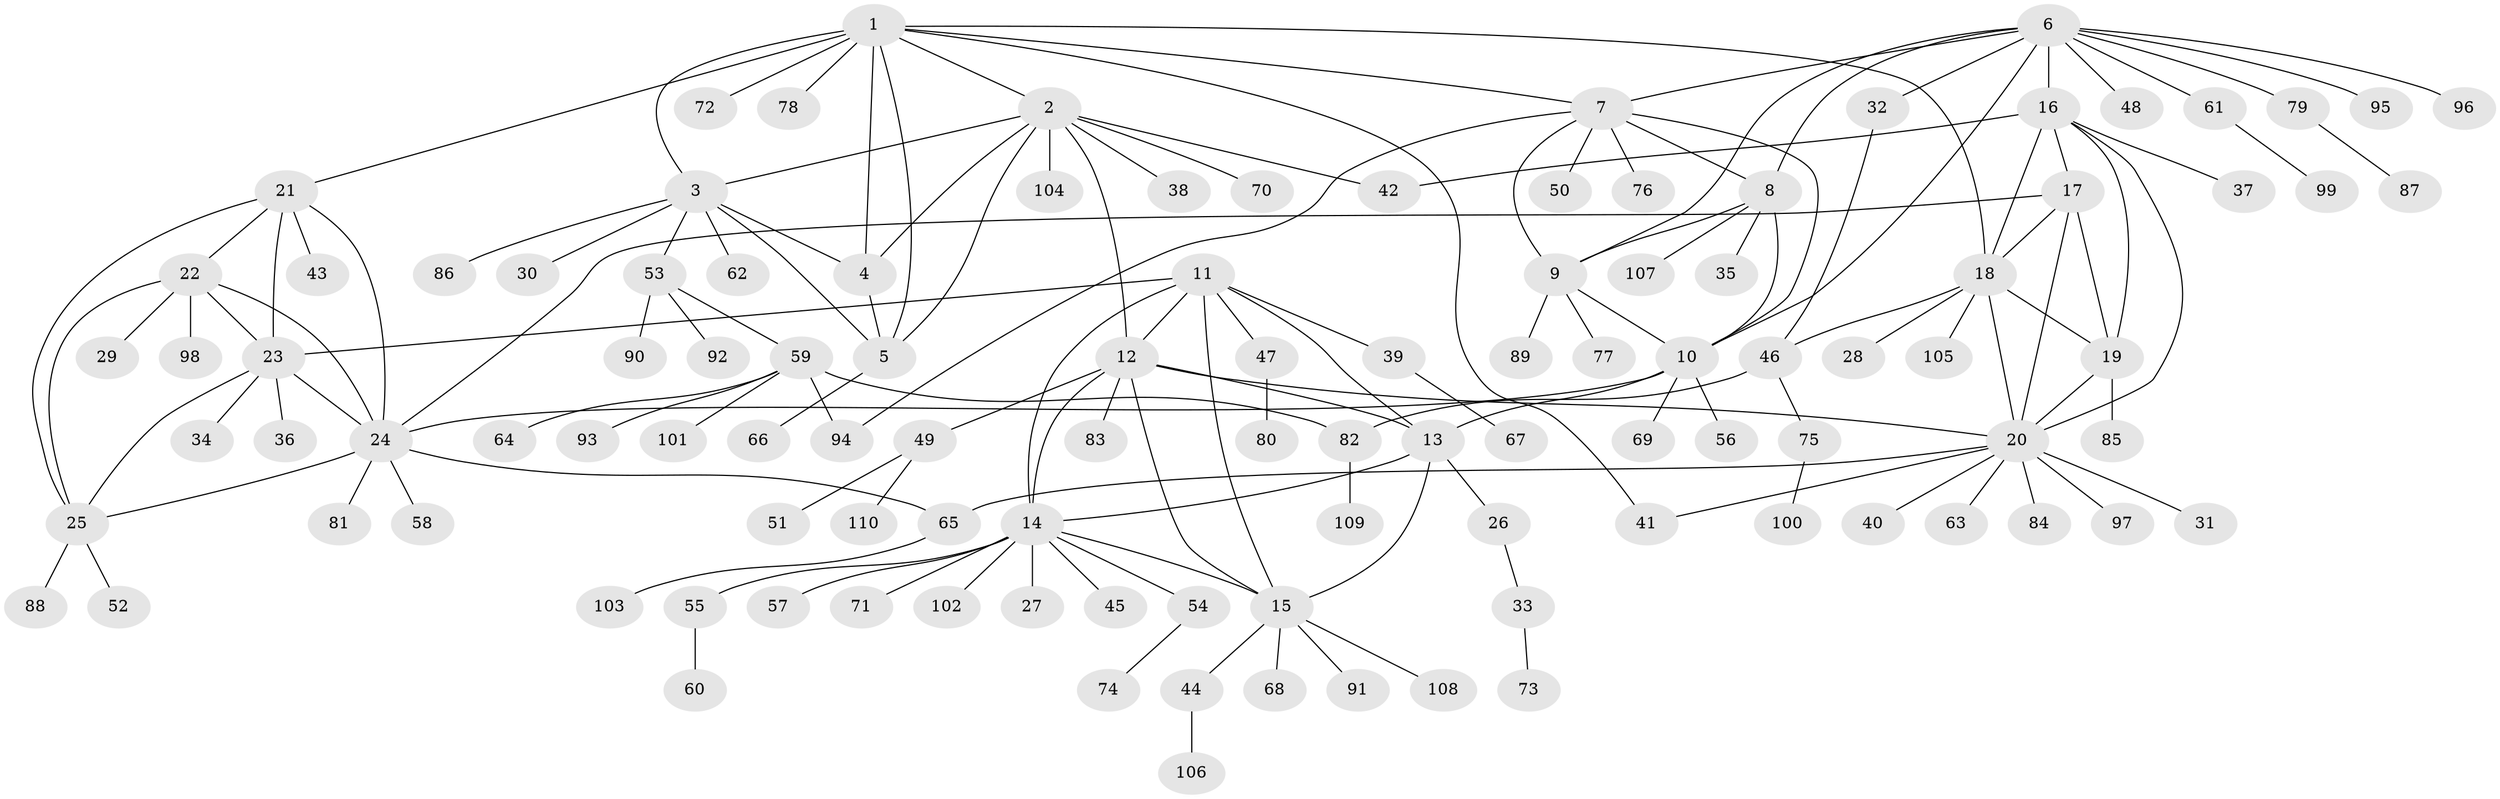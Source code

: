 // Generated by graph-tools (version 1.1) at 2025/11/02/27/25 16:11:31]
// undirected, 110 vertices, 151 edges
graph export_dot {
graph [start="1"]
  node [color=gray90,style=filled];
  1;
  2;
  3;
  4;
  5;
  6;
  7;
  8;
  9;
  10;
  11;
  12;
  13;
  14;
  15;
  16;
  17;
  18;
  19;
  20;
  21;
  22;
  23;
  24;
  25;
  26;
  27;
  28;
  29;
  30;
  31;
  32;
  33;
  34;
  35;
  36;
  37;
  38;
  39;
  40;
  41;
  42;
  43;
  44;
  45;
  46;
  47;
  48;
  49;
  50;
  51;
  52;
  53;
  54;
  55;
  56;
  57;
  58;
  59;
  60;
  61;
  62;
  63;
  64;
  65;
  66;
  67;
  68;
  69;
  70;
  71;
  72;
  73;
  74;
  75;
  76;
  77;
  78;
  79;
  80;
  81;
  82;
  83;
  84;
  85;
  86;
  87;
  88;
  89;
  90;
  91;
  92;
  93;
  94;
  95;
  96;
  97;
  98;
  99;
  100;
  101;
  102;
  103;
  104;
  105;
  106;
  107;
  108;
  109;
  110;
  1 -- 2;
  1 -- 3;
  1 -- 4;
  1 -- 5;
  1 -- 7;
  1 -- 18;
  1 -- 21;
  1 -- 41;
  1 -- 72;
  1 -- 78;
  2 -- 3;
  2 -- 4;
  2 -- 5;
  2 -- 12;
  2 -- 38;
  2 -- 42;
  2 -- 70;
  2 -- 104;
  3 -- 4;
  3 -- 5;
  3 -- 30;
  3 -- 53;
  3 -- 62;
  3 -- 86;
  4 -- 5;
  5 -- 66;
  6 -- 7;
  6 -- 8;
  6 -- 9;
  6 -- 10;
  6 -- 16;
  6 -- 32;
  6 -- 48;
  6 -- 61;
  6 -- 79;
  6 -- 95;
  6 -- 96;
  7 -- 8;
  7 -- 9;
  7 -- 10;
  7 -- 50;
  7 -- 76;
  7 -- 94;
  8 -- 9;
  8 -- 10;
  8 -- 35;
  8 -- 107;
  9 -- 10;
  9 -- 77;
  9 -- 89;
  10 -- 13;
  10 -- 24;
  10 -- 56;
  10 -- 69;
  11 -- 12;
  11 -- 13;
  11 -- 14;
  11 -- 15;
  11 -- 23;
  11 -- 39;
  11 -- 47;
  12 -- 13;
  12 -- 14;
  12 -- 15;
  12 -- 20;
  12 -- 49;
  12 -- 83;
  13 -- 14;
  13 -- 15;
  13 -- 26;
  14 -- 15;
  14 -- 27;
  14 -- 45;
  14 -- 54;
  14 -- 55;
  14 -- 57;
  14 -- 71;
  14 -- 102;
  15 -- 44;
  15 -- 68;
  15 -- 91;
  15 -- 108;
  16 -- 17;
  16 -- 18;
  16 -- 19;
  16 -- 20;
  16 -- 37;
  16 -- 42;
  17 -- 18;
  17 -- 19;
  17 -- 20;
  17 -- 24;
  18 -- 19;
  18 -- 20;
  18 -- 28;
  18 -- 46;
  18 -- 105;
  19 -- 20;
  19 -- 85;
  20 -- 31;
  20 -- 40;
  20 -- 41;
  20 -- 63;
  20 -- 65;
  20 -- 84;
  20 -- 97;
  21 -- 22;
  21 -- 23;
  21 -- 24;
  21 -- 25;
  21 -- 43;
  22 -- 23;
  22 -- 24;
  22 -- 25;
  22 -- 29;
  22 -- 98;
  23 -- 24;
  23 -- 25;
  23 -- 34;
  23 -- 36;
  24 -- 25;
  24 -- 58;
  24 -- 65;
  24 -- 81;
  25 -- 52;
  25 -- 88;
  26 -- 33;
  32 -- 46;
  33 -- 73;
  39 -- 67;
  44 -- 106;
  46 -- 75;
  46 -- 82;
  47 -- 80;
  49 -- 51;
  49 -- 110;
  53 -- 59;
  53 -- 90;
  53 -- 92;
  54 -- 74;
  55 -- 60;
  59 -- 64;
  59 -- 82;
  59 -- 93;
  59 -- 94;
  59 -- 101;
  61 -- 99;
  65 -- 103;
  75 -- 100;
  79 -- 87;
  82 -- 109;
}
